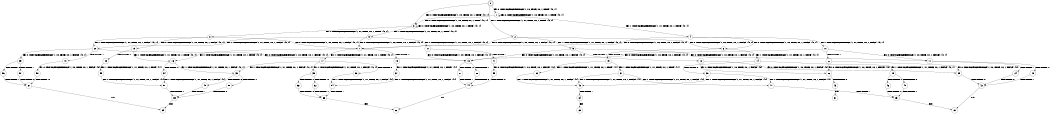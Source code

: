 digraph BCG {
size = "7, 10.5";
center = TRUE;
node [shape = circle];
0 [peripheries = 2];
0 -> 1 [label = "EX !0 !ATOMIC_EXCH_BRANCH (1, +0, TRUE, +0, 1, TRUE) !{0, 1}"];
0 -> 2 [label = "EX !1 !ATOMIC_EXCH_BRANCH (1, +1, TRUE, +0, 1, TRUE) !{0, 1}"];
0 -> 3 [label = "EX !0 !ATOMIC_EXCH_BRANCH (1, +0, TRUE, +0, 1, TRUE) !{0, 1}"];
1 -> 1 [label = "EX !0 !ATOMIC_EXCH_BRANCH (1, +0, TRUE, +0, 1, TRUE) !{0, 1}"];
1 -> 4 [label = "EX !1 !ATOMIC_EXCH_BRANCH (1, +1, TRUE, +0, 1, TRUE) !{0, 1}"];
1 -> 3 [label = "EX !0 !ATOMIC_EXCH_BRANCH (1, +0, TRUE, +0, 1, TRUE) !{0, 1}"];
2 -> 5 [label = "EX !1 !ATOMIC_EXCH_BRANCH (1, +1, TRUE, +0, 1, FALSE) !{0, 1}"];
2 -> 6 [label = "EX !0 !ATOMIC_EXCH_BRANCH (1, +0, TRUE, +0, 1, FALSE) !{0, 1}"];
2 -> 7 [label = "EX !0 !ATOMIC_EXCH_BRANCH (1, +0, TRUE, +0, 1, FALSE) !{0, 1}"];
3 -> 8 [label = "EX !1 !ATOMIC_EXCH_BRANCH (1, +1, TRUE, +0, 1, TRUE) !{0, 1}"];
3 -> 3 [label = "EX !0 !ATOMIC_EXCH_BRANCH (1, +0, TRUE, +0, 1, TRUE) !{0, 1}"];
3 -> 9 [label = "EX !1 !ATOMIC_EXCH_BRANCH (1, +1, TRUE, +0, 1, TRUE) !{0, 1}"];
4 -> 6 [label = "EX !0 !ATOMIC_EXCH_BRANCH (1, +0, TRUE, +0, 1, FALSE) !{0, 1}"];
4 -> 10 [label = "EX !1 !ATOMIC_EXCH_BRANCH (1, +1, TRUE, +0, 1, FALSE) !{0, 1}"];
4 -> 7 [label = "EX !0 !ATOMIC_EXCH_BRANCH (1, +0, TRUE, +0, 1, FALSE) !{0, 1}"];
5 -> 11 [label = "EX !0 !ATOMIC_EXCH_BRANCH (1, +0, TRUE, +0, 1, FALSE) !{0, 1}"];
5 -> 12 [label = "TERMINATE !1"];
5 -> 13 [label = "EX !0 !ATOMIC_EXCH_BRANCH (1, +0, TRUE, +0, 1, FALSE) !{0, 1}"];
6 -> 14 [label = "EX !1 !ATOMIC_EXCH_BRANCH (1, +1, TRUE, +0, 1, TRUE) !{0, 1}"];
6 -> 15 [label = "TERMINATE !0"];
7 -> 16 [label = "EX !1 !ATOMIC_EXCH_BRANCH (1, +1, TRUE, +0, 1, TRUE) !{0, 1}"];
7 -> 17 [label = "EX !1 !ATOMIC_EXCH_BRANCH (1, +1, TRUE, +0, 1, TRUE) !{0, 1}"];
7 -> 18 [label = "TERMINATE !0"];
8 -> 19 [label = "EX !0 !ATOMIC_EXCH_BRANCH (1, +0, TRUE, +0, 1, FALSE) !{0, 1}"];
8 -> 20 [label = "EX !1 !ATOMIC_EXCH_BRANCH (1, +1, TRUE, +0, 1, FALSE) !{0, 1}"];
8 -> 7 [label = "EX !0 !ATOMIC_EXCH_BRANCH (1, +0, TRUE, +0, 1, FALSE) !{0, 1}"];
9 -> 20 [label = "EX !1 !ATOMIC_EXCH_BRANCH (1, +1, TRUE, +0, 1, FALSE) !{0, 1}"];
9 -> 7 [label = "EX !0 !ATOMIC_EXCH_BRANCH (1, +0, TRUE, +0, 1, FALSE) !{0, 1}"];
9 -> 21 [label = "EX !1 !ATOMIC_EXCH_BRANCH (1, +1, TRUE, +0, 1, FALSE) !{0, 1}"];
10 -> 11 [label = "EX !0 !ATOMIC_EXCH_BRANCH (1, +0, TRUE, +0, 1, FALSE) !{0, 1}"];
10 -> 22 [label = "TERMINATE !1"];
10 -> 13 [label = "EX !0 !ATOMIC_EXCH_BRANCH (1, +0, TRUE, +0, 1, FALSE) !{0, 1}"];
11 -> 23 [label = "TERMINATE !0"];
11 -> 24 [label = "TERMINATE !1"];
12 -> 25 [label = "EX !0 !ATOMIC_EXCH_BRANCH (1, +0, TRUE, +0, 1, FALSE) !{0}"];
12 -> 26 [label = "EX !0 !ATOMIC_EXCH_BRANCH (1, +0, TRUE, +0, 1, FALSE) !{0}"];
13 -> 27 [label = "TERMINATE !0"];
13 -> 28 [label = "TERMINATE !1"];
14 -> 29 [label = "EX !1 !ATOMIC_EXCH_BRANCH (1, +1, TRUE, +0, 1, FALSE) !{0, 1}"];
14 -> 30 [label = "TERMINATE !0"];
15 -> 31 [label = "EX !1 !ATOMIC_EXCH_BRANCH (1, +1, TRUE, +0, 1, TRUE) !{1}"];
15 -> 32 [label = "EX !1 !ATOMIC_EXCH_BRANCH (1, +1, TRUE, +0, 1, TRUE) !{1}"];
16 -> 33 [label = "EX !1 !ATOMIC_EXCH_BRANCH (1, +1, TRUE, +0, 1, FALSE) !{0, 1}"];
16 -> 34 [label = "TERMINATE !0"];
17 -> 33 [label = "EX !1 !ATOMIC_EXCH_BRANCH (1, +1, TRUE, +0, 1, FALSE) !{0, 1}"];
17 -> 35 [label = "EX !1 !ATOMIC_EXCH_BRANCH (1, +1, TRUE, +0, 1, FALSE) !{0, 1}"];
17 -> 36 [label = "TERMINATE !0"];
18 -> 37 [label = "EX !1 !ATOMIC_EXCH_BRANCH (1, +1, TRUE, +0, 1, TRUE) !{1}"];
19 -> 16 [label = "EX !1 !ATOMIC_EXCH_BRANCH (1, +1, TRUE, +0, 1, TRUE) !{0, 1}"];
19 -> 38 [label = "TERMINATE !0"];
20 -> 39 [label = "EX !0 !ATOMIC_EXCH_BRANCH (1, +0, TRUE, +0, 1, FALSE) !{0, 1}"];
20 -> 40 [label = "TERMINATE !1"];
20 -> 13 [label = "EX !0 !ATOMIC_EXCH_BRANCH (1, +0, TRUE, +0, 1, FALSE) !{0, 1}"];
21 -> 13 [label = "EX !0 !ATOMIC_EXCH_BRANCH (1, +0, TRUE, +0, 1, FALSE) !{0, 1}"];
21 -> 41 [label = "TERMINATE !1"];
22 -> 25 [label = "EX !0 !ATOMIC_EXCH_BRANCH (1, +0, TRUE, +0, 1, FALSE) !{0}"];
22 -> 26 [label = "EX !0 !ATOMIC_EXCH_BRANCH (1, +0, TRUE, +0, 1, FALSE) !{0}"];
23 -> 42 [label = "TERMINATE !1"];
24 -> 42 [label = "TERMINATE !0"];
25 -> 42 [label = "TERMINATE !0"];
26 -> 43 [label = "TERMINATE !0"];
27 -> 44 [label = "TERMINATE !1"];
28 -> 44 [label = "TERMINATE !0"];
29 -> 45 [label = "TERMINATE !0"];
29 -> 46 [label = "TERMINATE !1"];
30 -> 47 [label = "EX !1 !ATOMIC_EXCH_BRANCH (1, +1, TRUE, +0, 1, FALSE) !{1}"];
30 -> 48 [label = "EX !1 !ATOMIC_EXCH_BRANCH (1, +1, TRUE, +0, 1, FALSE) !{1}"];
31 -> 47 [label = "EX !1 !ATOMIC_EXCH_BRANCH (1, +1, TRUE, +0, 1, FALSE) !{1}"];
31 -> 48 [label = "EX !1 !ATOMIC_EXCH_BRANCH (1, +1, TRUE, +0, 1, FALSE) !{1}"];
32 -> 48 [label = "EX !1 !ATOMIC_EXCH_BRANCH (1, +1, TRUE, +0, 1, FALSE) !{1}"];
33 -> 49 [label = "TERMINATE !0"];
33 -> 50 [label = "TERMINATE !1"];
34 -> 51 [label = "EX !1 !ATOMIC_EXCH_BRANCH (1, +1, TRUE, +0, 1, FALSE) !{1}"];
35 -> 52 [label = "TERMINATE !0"];
35 -> 53 [label = "TERMINATE !1"];
36 -> 54 [label = "EX !1 !ATOMIC_EXCH_BRANCH (1, +1, TRUE, +0, 1, FALSE) !{1}"];
37 -> 54 [label = "EX !1 !ATOMIC_EXCH_BRANCH (1, +1, TRUE, +0, 1, FALSE) !{1}"];
38 -> 55 [label = "EX !1 !ATOMIC_EXCH_BRANCH (1, +1, TRUE, +0, 1, TRUE) !{1}"];
39 -> 56 [label = "TERMINATE !0"];
39 -> 57 [label = "TERMINATE !1"];
40 -> 58 [label = "EX !0 !ATOMIC_EXCH_BRANCH (1, +0, TRUE, +0, 1, FALSE) !{0}"];
41 -> 59 [label = "EX !0 !ATOMIC_EXCH_BRANCH (1, +0, TRUE, +0, 1, FALSE) !{0}"];
42 -> 60 [label = "exit"];
43 -> 61 [label = "exit"];
44 -> 62 [label = "exit"];
45 -> 63 [label = "TERMINATE !1"];
46 -> 63 [label = "TERMINATE !0"];
47 -> 63 [label = "TERMINATE !1"];
48 -> 64 [label = "TERMINATE !1"];
49 -> 65 [label = "TERMINATE !1"];
50 -> 65 [label = "TERMINATE !0"];
51 -> 65 [label = "TERMINATE !1"];
52 -> 66 [label = "TERMINATE !1"];
53 -> 66 [label = "TERMINATE !0"];
54 -> 66 [label = "TERMINATE !1"];
55 -> 51 [label = "EX !1 !ATOMIC_EXCH_BRANCH (1, +1, TRUE, +0, 1, FALSE) !{1}"];
56 -> 67 [label = "TERMINATE !1"];
57 -> 67 [label = "TERMINATE !0"];
58 -> 67 [label = "TERMINATE !0"];
59 -> 44 [label = "TERMINATE !0"];
63 -> 60 [label = "exit"];
64 -> 68 [label = "exit"];
65 -> 69 [label = "exit"];
66 -> 62 [label = "exit"];
67 -> 69 [label = "exit"];
}
